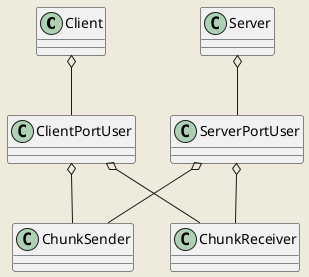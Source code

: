 @startuml
skinparam backgroundColor #EEEBDC

class Client {
}

class Server {
}

class ClientPortUser {
}

class ServerPortUser {
}

Client o-- ClientPortUser
Server o-- ServerPortUser

ClientPortUser o-- ChunkSender
ClientPortUser o-- ChunkReceiver

ServerPortUser o-- ChunkSender
ServerPortUser o-- ChunkReceiver

@enduml
